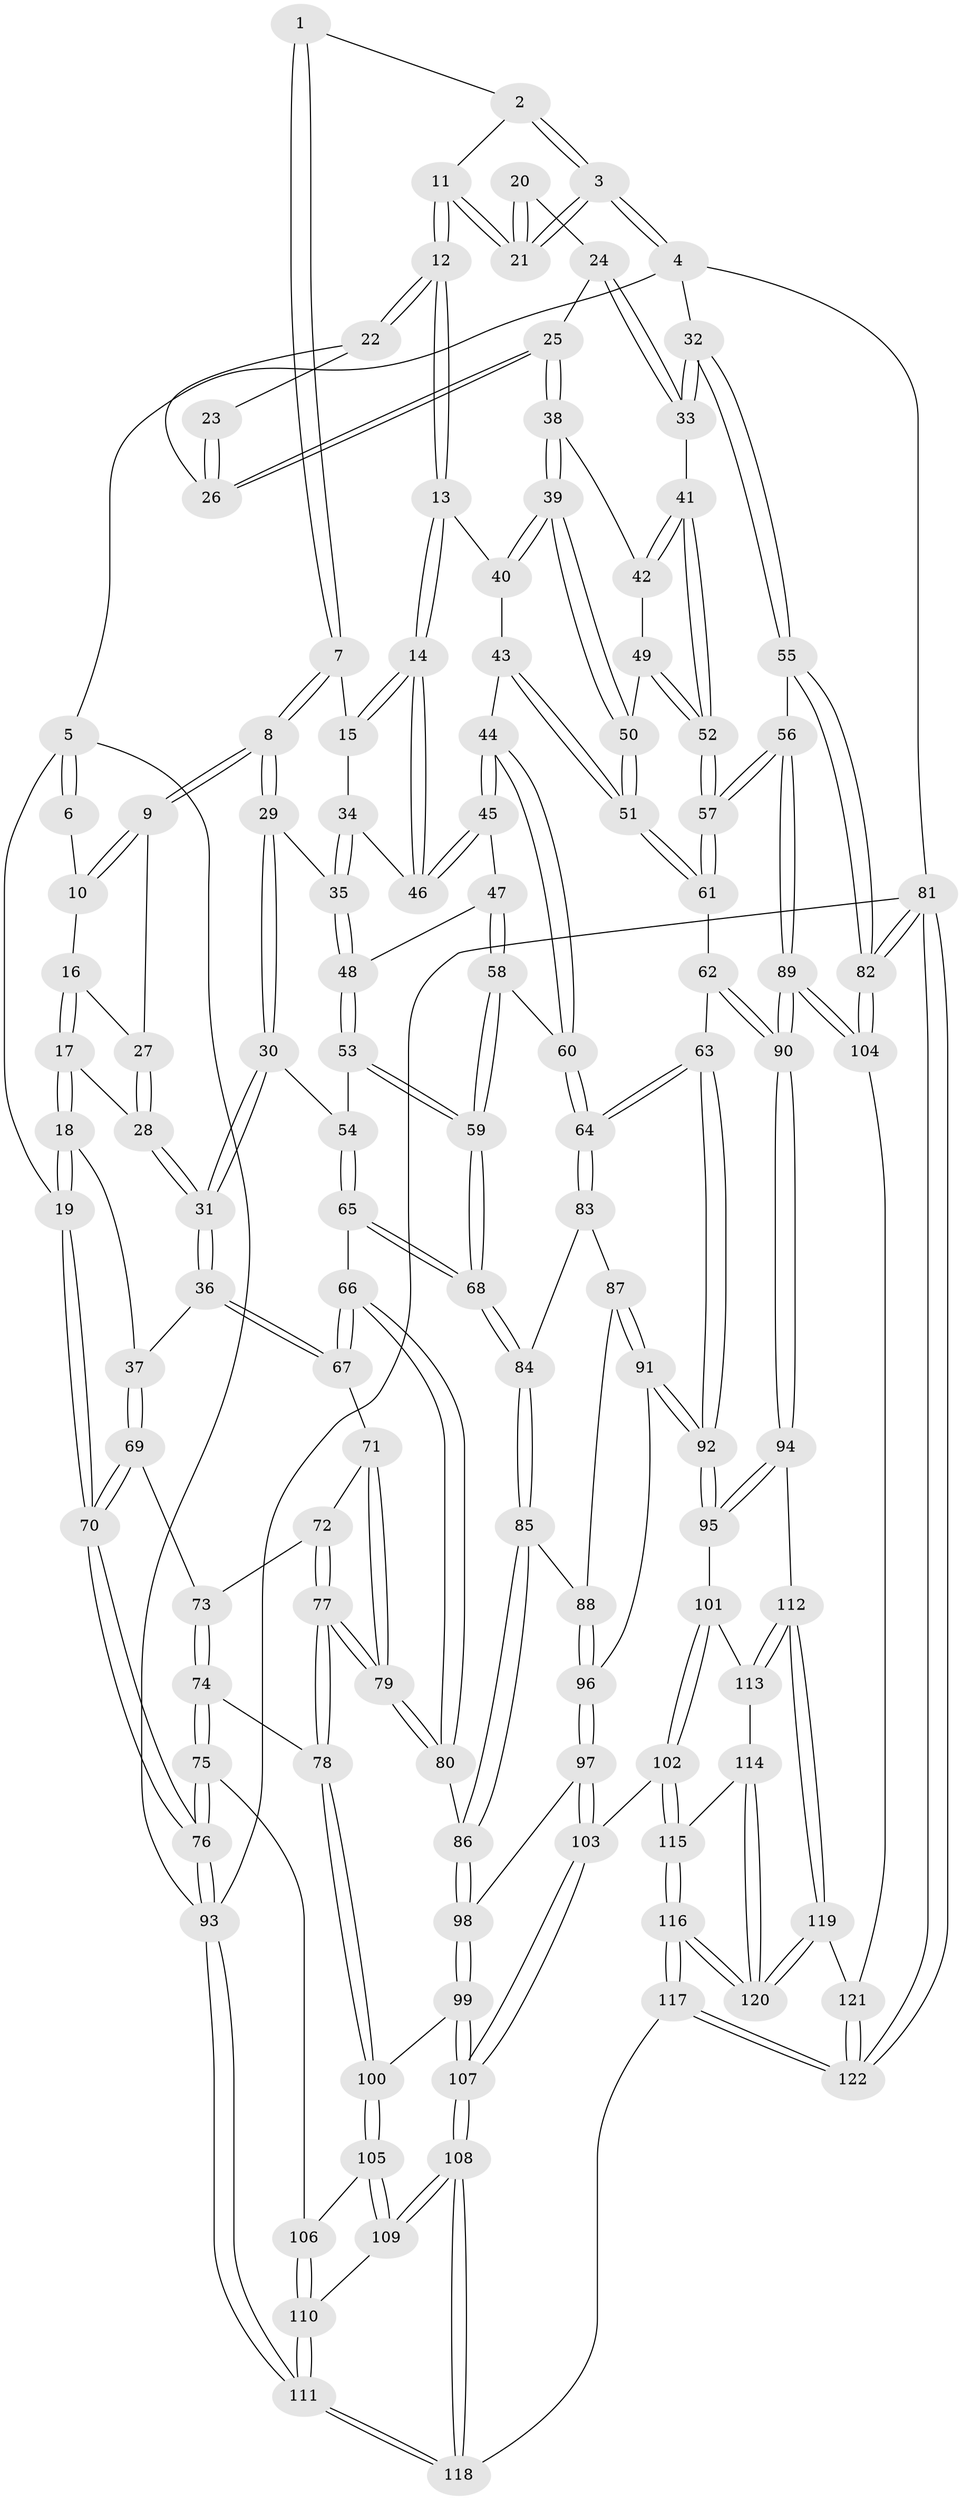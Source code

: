 // Generated by graph-tools (version 1.1) at 2025/38/03/09/25 02:38:38]
// undirected, 122 vertices, 302 edges
graph export_dot {
graph [start="1"]
  node [color=gray90,style=filled];
  1 [pos="+0.48267194287963144+0"];
  2 [pos="+0.6578996149234811+0"];
  3 [pos="+1+0"];
  4 [pos="+1+0"];
  5 [pos="+0+0"];
  6 [pos="+0.20920770536732228+0"];
  7 [pos="+0.482381377132325+0.039577510218790496"];
  8 [pos="+0.3072621130137129+0.12449538659608243"];
  9 [pos="+0.24805795340538678+0.0527539379201366"];
  10 [pos="+0.2149418511056162+0"];
  11 [pos="+0.6850862870461266+0.1188741174396156"];
  12 [pos="+0.6830593182292026+0.1348866933904558"];
  13 [pos="+0.6289366811420418+0.17409065977496832"];
  14 [pos="+0.5942062057945845+0.18166296442163937"];
  15 [pos="+0.49214467114920124+0.06062783153457373"];
  16 [pos="+0.11589972841083923+0.08955133097002216"];
  17 [pos="+0.040898949654011196+0.11871264645077581"];
  18 [pos="+0+0.17285343885997653"];
  19 [pos="+0+0.14561193606462547"];
  20 [pos="+0.880175063075111+0.002855619718715895"];
  21 [pos="+1+0"];
  22 [pos="+0.6893836220073795+0.13533139719960113"];
  23 [pos="+0.8138170521414043+0.06973884463483909"];
  24 [pos="+0.8377621703228385+0.15056688962381998"];
  25 [pos="+0.813801527694876+0.1880874270337906"];
  26 [pos="+0.8024439371792493+0.18003800518728424"];
  27 [pos="+0.17619668480877693+0.12460809736515346"];
  28 [pos="+0.17289112408509918+0.15071032776732426"];
  29 [pos="+0.30303157462010366+0.23309186644176447"];
  30 [pos="+0.2745154944785275+0.2557167406706365"];
  31 [pos="+0.18200370847356348+0.28457135273270096"];
  32 [pos="+1+0"];
  33 [pos="+1+0.042736781187939804"];
  34 [pos="+0.38004558591167087+0.23339899150079277"];
  35 [pos="+0.37003583452703426+0.24053026629369376"];
  36 [pos="+0.15933139089920015+0.3010631609167116"];
  37 [pos="+0.1398418679279454+0.2983306600151354"];
  38 [pos="+0.8454958178670869+0.24170758212894994"];
  39 [pos="+0.7840633875663431+0.2851613110433187"];
  40 [pos="+0.7142400445934936+0.2569019290971716"];
  41 [pos="+0.9075868914556647+0.2522647553340663"];
  42 [pos="+0.8740768534924308+0.24737885674564652"];
  43 [pos="+0.6910064220748803+0.32150221769042747"];
  44 [pos="+0.6030382101644282+0.32124701227280794"];
  45 [pos="+0.5801289287409367+0.23371720184137598"];
  46 [pos="+0.589568020690413+0.19129669099245353"];
  47 [pos="+0.46621668437205344+0.3119668384722772"];
  48 [pos="+0.4210706917053953+0.2946038349466518"];
  49 [pos="+0.8364422022127566+0.3456266880197824"];
  50 [pos="+0.7743271590674956+0.3284045211734649"];
  51 [pos="+0.7530588576730003+0.38493557912785614"];
  52 [pos="+0.9440607617513432+0.46311177592687874"];
  53 [pos="+0.3811237440530986+0.38176566067233325"];
  54 [pos="+0.344257616690754+0.37672225465313297"];
  55 [pos="+1+0.510284830826021"];
  56 [pos="+1+0.5088742100167675"];
  57 [pos="+0.9442355348161355+0.46385761380380913"];
  58 [pos="+0.46622209105239615+0.3119932193455101"];
  59 [pos="+0.4526707427447032+0.4479193738231465"];
  60 [pos="+0.596525432826268+0.4219150191663633"];
  61 [pos="+0.7503540240602927+0.4535884728578071"];
  62 [pos="+0.7145966889663516+0.4768336996266073"];
  63 [pos="+0.6096809532431061+0.4818994235197304"];
  64 [pos="+0.6022911394389474+0.47648451579716894"];
  65 [pos="+0.28999228578564545+0.4580930376557598"];
  66 [pos="+0.2855388457197606+0.4607111066216946"];
  67 [pos="+0.18500260121954745+0.39360764801896336"];
  68 [pos="+0.4574108865326295+0.4591548376259925"];
  69 [pos="+0.036051429097923825+0.43869998763524803"];
  70 [pos="+0+0.4895297166977109"];
  71 [pos="+0.17036872199452918+0.4247179316973608"];
  72 [pos="+0.08769104137159987+0.46626090164416334"];
  73 [pos="+0.06607234080140806+0.4659749155506871"];
  74 [pos="+0.03893114047671884+0.6384045457031082"];
  75 [pos="+0+0.6675487481907706"];
  76 [pos="+0+0.6579974885161559"];
  77 [pos="+0.1389266562010305+0.607020944046004"];
  78 [pos="+0.11357954781887589+0.6290351657217226"];
  79 [pos="+0.14702808785945518+0.6013376793292461"];
  80 [pos="+0.29102759188176597+0.5782394350374253"];
  81 [pos="+1+1"];
  82 [pos="+1+1"];
  83 [pos="+0.4747468469714808+0.47712203342722287"];
  84 [pos="+0.4733976136363174+0.47683675856477686"];
  85 [pos="+0.3624568029093508+0.5832388633123092"];
  86 [pos="+0.320291780787083+0.5967620390997481"];
  87 [pos="+0.47740519093365197+0.5958200499020146"];
  88 [pos="+0.41175010306302007+0.6117409807087069"];
  89 [pos="+0.8174096512882801+0.7432398844821965"];
  90 [pos="+0.8127373195916189+0.7407840907587278"];
  91 [pos="+0.5237364743071293+0.6786378398387163"];
  92 [pos="+0.5858471511655657+0.6936667213717373"];
  93 [pos="+0+1"];
  94 [pos="+0.8069697707856932+0.7402484799957049"];
  95 [pos="+0.5958730352074779+0.7101923929531972"];
  96 [pos="+0.48084402566808937+0.679959915868247"];
  97 [pos="+0.3923238604913305+0.7287172055520381"];
  98 [pos="+0.3331265255261919+0.7140227269405971"];
  99 [pos="+0.2914399932465014+0.7596229885242136"];
  100 [pos="+0.2165370107170961+0.7718839189625859"];
  101 [pos="+0.5695460557408681+0.7714986892777584"];
  102 [pos="+0.4785839301266386+0.8265271381723513"];
  103 [pos="+0.4498817517241592+0.8229198288057153"];
  104 [pos="+0.8279816023933189+0.7672221021435328"];
  105 [pos="+0.1689506494711597+0.8566560619112349"];
  106 [pos="+0.04960533955475733+0.7918161945658769"];
  107 [pos="+0.35488577510077735+0.8872275991684748"];
  108 [pos="+0.30682649949251317+1"];
  109 [pos="+0.16933044403977926+0.86469574721382"];
  110 [pos="+0.03512919979713823+0.9419175436863455"];
  111 [pos="+0+1"];
  112 [pos="+0.6298812276551188+0.8644603489287247"];
  113 [pos="+0.5929604767949666+0.8357663774534491"];
  114 [pos="+0.5849378145115942+0.8577502107463464"];
  115 [pos="+0.5020176181233508+0.932008681526748"];
  116 [pos="+0.499820630979964+1"];
  117 [pos="+0.4547574434858393+1"];
  118 [pos="+0.32383258698834705+1"];
  119 [pos="+0.6789120700649677+0.9212790588381492"];
  120 [pos="+0.5825563398513965+0.9740027448536578"];
  121 [pos="+0.7551991029755325+0.9277062767571236"];
  122 [pos="+0.855290870664922+1"];
  1 -- 2;
  1 -- 7;
  1 -- 7;
  2 -- 3;
  2 -- 3;
  2 -- 11;
  3 -- 4;
  3 -- 4;
  3 -- 21;
  3 -- 21;
  4 -- 5;
  4 -- 32;
  4 -- 81;
  5 -- 6;
  5 -- 6;
  5 -- 19;
  5 -- 93;
  6 -- 10;
  7 -- 8;
  7 -- 8;
  7 -- 15;
  8 -- 9;
  8 -- 9;
  8 -- 29;
  8 -- 29;
  9 -- 10;
  9 -- 10;
  9 -- 27;
  10 -- 16;
  11 -- 12;
  11 -- 12;
  11 -- 21;
  11 -- 21;
  12 -- 13;
  12 -- 13;
  12 -- 22;
  12 -- 22;
  13 -- 14;
  13 -- 14;
  13 -- 40;
  14 -- 15;
  14 -- 15;
  14 -- 46;
  14 -- 46;
  15 -- 34;
  16 -- 17;
  16 -- 17;
  16 -- 27;
  17 -- 18;
  17 -- 18;
  17 -- 28;
  18 -- 19;
  18 -- 19;
  18 -- 37;
  19 -- 70;
  19 -- 70;
  20 -- 21;
  20 -- 21;
  20 -- 24;
  22 -- 23;
  22 -- 26;
  23 -- 26;
  23 -- 26;
  24 -- 25;
  24 -- 33;
  24 -- 33;
  25 -- 26;
  25 -- 26;
  25 -- 38;
  25 -- 38;
  27 -- 28;
  27 -- 28;
  28 -- 31;
  28 -- 31;
  29 -- 30;
  29 -- 30;
  29 -- 35;
  30 -- 31;
  30 -- 31;
  30 -- 54;
  31 -- 36;
  31 -- 36;
  32 -- 33;
  32 -- 33;
  32 -- 55;
  32 -- 55;
  33 -- 41;
  34 -- 35;
  34 -- 35;
  34 -- 46;
  35 -- 48;
  35 -- 48;
  36 -- 37;
  36 -- 67;
  36 -- 67;
  37 -- 69;
  37 -- 69;
  38 -- 39;
  38 -- 39;
  38 -- 42;
  39 -- 40;
  39 -- 40;
  39 -- 50;
  39 -- 50;
  40 -- 43;
  41 -- 42;
  41 -- 42;
  41 -- 52;
  41 -- 52;
  42 -- 49;
  43 -- 44;
  43 -- 51;
  43 -- 51;
  44 -- 45;
  44 -- 45;
  44 -- 60;
  44 -- 60;
  45 -- 46;
  45 -- 46;
  45 -- 47;
  47 -- 48;
  47 -- 58;
  47 -- 58;
  48 -- 53;
  48 -- 53;
  49 -- 50;
  49 -- 52;
  49 -- 52;
  50 -- 51;
  50 -- 51;
  51 -- 61;
  51 -- 61;
  52 -- 57;
  52 -- 57;
  53 -- 54;
  53 -- 59;
  53 -- 59;
  54 -- 65;
  54 -- 65;
  55 -- 56;
  55 -- 82;
  55 -- 82;
  56 -- 57;
  56 -- 57;
  56 -- 89;
  56 -- 89;
  57 -- 61;
  57 -- 61;
  58 -- 59;
  58 -- 59;
  58 -- 60;
  59 -- 68;
  59 -- 68;
  60 -- 64;
  60 -- 64;
  61 -- 62;
  62 -- 63;
  62 -- 90;
  62 -- 90;
  63 -- 64;
  63 -- 64;
  63 -- 92;
  63 -- 92;
  64 -- 83;
  64 -- 83;
  65 -- 66;
  65 -- 68;
  65 -- 68;
  66 -- 67;
  66 -- 67;
  66 -- 80;
  66 -- 80;
  67 -- 71;
  68 -- 84;
  68 -- 84;
  69 -- 70;
  69 -- 70;
  69 -- 73;
  70 -- 76;
  70 -- 76;
  71 -- 72;
  71 -- 79;
  71 -- 79;
  72 -- 73;
  72 -- 77;
  72 -- 77;
  73 -- 74;
  73 -- 74;
  74 -- 75;
  74 -- 75;
  74 -- 78;
  75 -- 76;
  75 -- 76;
  75 -- 106;
  76 -- 93;
  76 -- 93;
  77 -- 78;
  77 -- 78;
  77 -- 79;
  77 -- 79;
  78 -- 100;
  78 -- 100;
  79 -- 80;
  79 -- 80;
  80 -- 86;
  81 -- 82;
  81 -- 82;
  81 -- 122;
  81 -- 122;
  81 -- 93;
  82 -- 104;
  82 -- 104;
  83 -- 84;
  83 -- 87;
  84 -- 85;
  84 -- 85;
  85 -- 86;
  85 -- 86;
  85 -- 88;
  86 -- 98;
  86 -- 98;
  87 -- 88;
  87 -- 91;
  87 -- 91;
  88 -- 96;
  88 -- 96;
  89 -- 90;
  89 -- 90;
  89 -- 104;
  89 -- 104;
  90 -- 94;
  90 -- 94;
  91 -- 92;
  91 -- 92;
  91 -- 96;
  92 -- 95;
  92 -- 95;
  93 -- 111;
  93 -- 111;
  94 -- 95;
  94 -- 95;
  94 -- 112;
  95 -- 101;
  96 -- 97;
  96 -- 97;
  97 -- 98;
  97 -- 103;
  97 -- 103;
  98 -- 99;
  98 -- 99;
  99 -- 100;
  99 -- 107;
  99 -- 107;
  100 -- 105;
  100 -- 105;
  101 -- 102;
  101 -- 102;
  101 -- 113;
  102 -- 103;
  102 -- 115;
  102 -- 115;
  103 -- 107;
  103 -- 107;
  104 -- 121;
  105 -- 106;
  105 -- 109;
  105 -- 109;
  106 -- 110;
  106 -- 110;
  107 -- 108;
  107 -- 108;
  108 -- 109;
  108 -- 109;
  108 -- 118;
  108 -- 118;
  109 -- 110;
  110 -- 111;
  110 -- 111;
  111 -- 118;
  111 -- 118;
  112 -- 113;
  112 -- 113;
  112 -- 119;
  112 -- 119;
  113 -- 114;
  114 -- 115;
  114 -- 120;
  114 -- 120;
  115 -- 116;
  115 -- 116;
  116 -- 117;
  116 -- 117;
  116 -- 120;
  116 -- 120;
  117 -- 118;
  117 -- 122;
  117 -- 122;
  119 -- 120;
  119 -- 120;
  119 -- 121;
  121 -- 122;
  121 -- 122;
}
